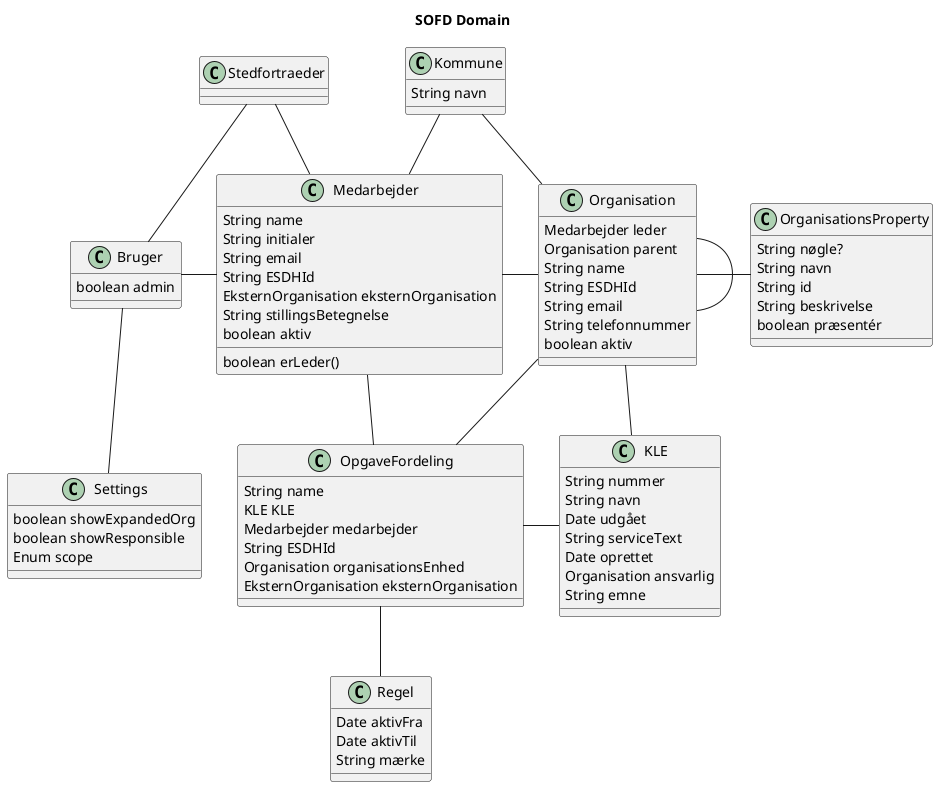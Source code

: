 @startuml
title SOFD Domain

class Bruger {
  boolean admin
}

class Kommune {
  String navn
}

class Regel {
  Date aktivFra
  Date aktivTil
  String mærke
}

class KLE {
  String nummer
  String navn
  Date udgået
  String serviceText
  Date oprettet
  Organisation ansvarlig
  String emne
}

class OrganisationsProperty {
  String nøgle?
  String navn
  String id
  String beskrivelse
  boolean præsentér
}

class OpgaveFordeling {
  String name
  KLE KLE
  Medarbejder medarbejder
  String ESDHId
  Organisation organisationsEnhed
  EksternOrganisation eksternOrganisation
}

class Medarbejder {
  String name
  String initialer
  String email
  String ESDHId
  EksternOrganisation eksternOrganisation
  String stillingsBetegnelse
  boolean aktiv
  boolean erLeder()
  
}

class Organisation {
  Medarbejder leder
  Organisation parent
  String name
  String ESDHId
  String email
  String telefonnummer
  boolean aktiv
  
}

class Settings {
  boolean showExpandedOrg
  boolean showResponsible
  Enum scope
}

Stedfortraeder -- Medarbejder
Stedfortraeder -- Bruger
Kommune -- Medarbejder
Kommune -- Organisation
Organisation - Organisation
Organisation - OrganisationsProperty
Organisation -- OpgaveFordeling
Organisation -- KLE
Medarbejder -- OpgaveFordeling
OpgaveFordeling - KLE
Bruger - Medarbejder
Bruger -- Settings
Medarbejder - Organisation
OpgaveFordeling -- Regel

@enduml
